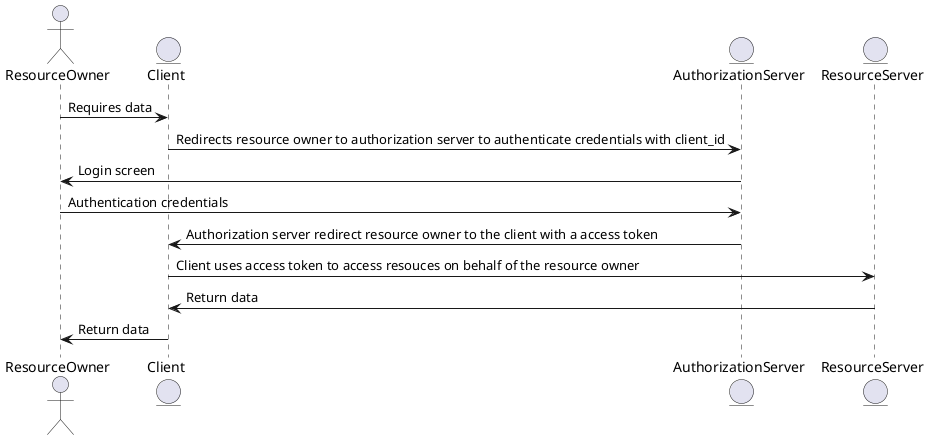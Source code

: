 @startuml

actor       ResourceOwner       as user
entity      Client              as client
entity      AuthorizationServer as idp
entity      ResourceServer      as api

user        -> client               : Requires data
client      -> idp                  : Redirects resource owner to authorization server to authenticate credentials with client_id
idp         -> user                 : Login screen
user        -> idp                  : Authentication credentials
idp         -> client               : Authorization server redirect resource owner to the client with a access token
client      -> api                  : Client uses access token to access resouces on behalf of the resource owner
api         -> client               : Return data
client      -> user                 : Return data

@enduml
